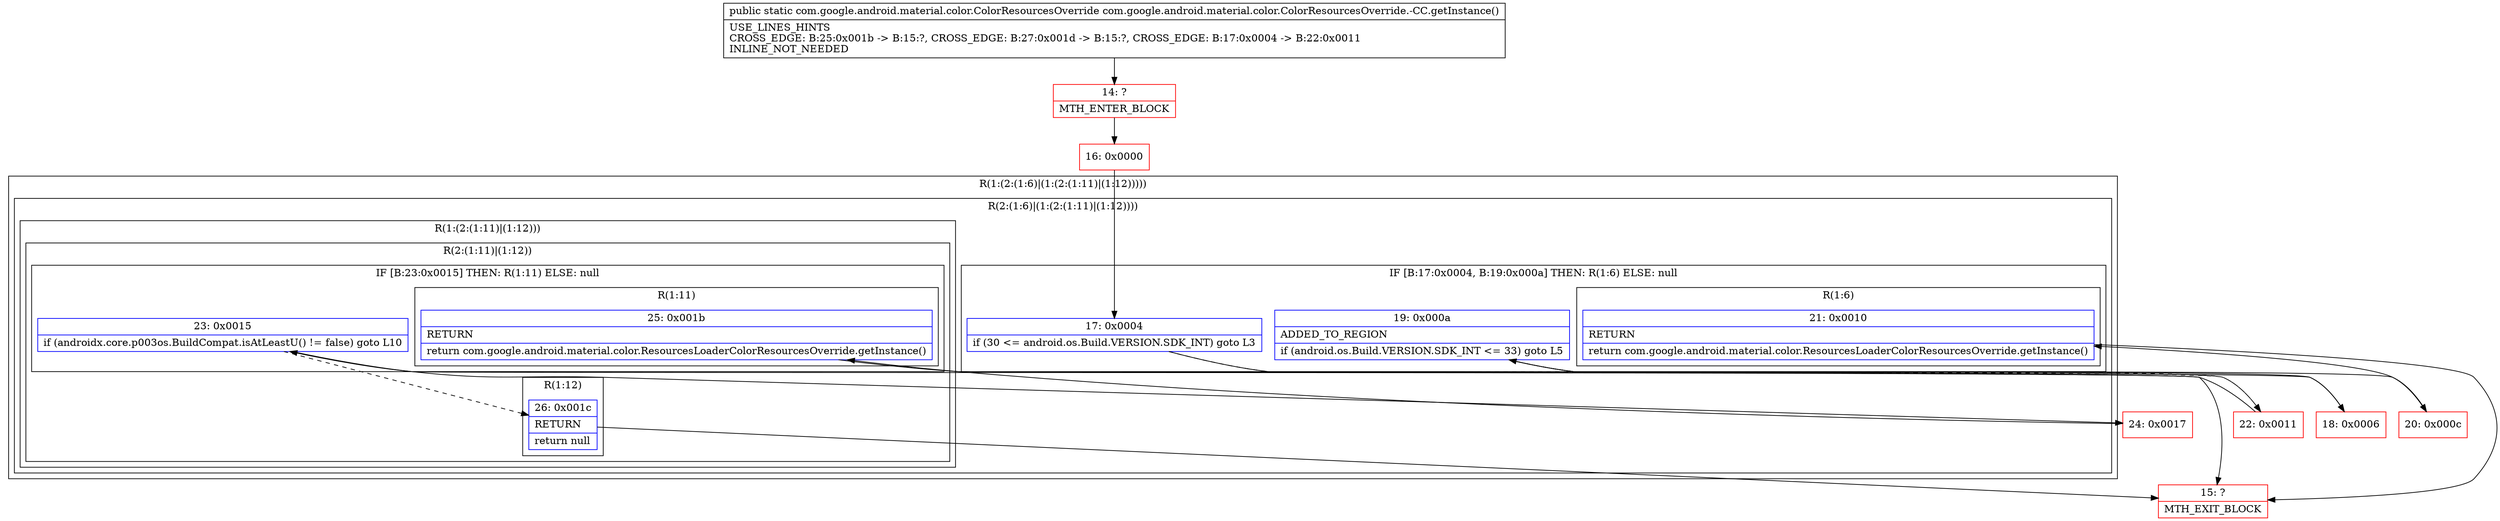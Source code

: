 digraph "CFG forcom.google.android.material.color.ColorResourcesOverride.\-CC.getInstance()Lcom\/google\/android\/material\/color\/ColorResourcesOverride;" {
subgraph cluster_Region_994626620 {
label = "R(1:(2:(1:6)|(1:(2:(1:11)|(1:12)))))";
node [shape=record,color=blue];
subgraph cluster_Region_1758122354 {
label = "R(2:(1:6)|(1:(2:(1:11)|(1:12))))";
node [shape=record,color=blue];
subgraph cluster_IfRegion_1258432641 {
label = "IF [B:17:0x0004, B:19:0x000a] THEN: R(1:6) ELSE: null";
node [shape=record,color=blue];
Node_17 [shape=record,label="{17\:\ 0x0004|if (30 \<= android.os.Build.VERSION.SDK_INT) goto L3\l}"];
Node_19 [shape=record,label="{19\:\ 0x000a|ADDED_TO_REGION\l|if (android.os.Build.VERSION.SDK_INT \<= 33) goto L5\l}"];
subgraph cluster_Region_830336411 {
label = "R(1:6)";
node [shape=record,color=blue];
Node_21 [shape=record,label="{21\:\ 0x0010|RETURN\l|return com.google.android.material.color.ResourcesLoaderColorResourcesOverride.getInstance()\l}"];
}
}
subgraph cluster_Region_1286209188 {
label = "R(1:(2:(1:11)|(1:12)))";
node [shape=record,color=blue];
subgraph cluster_Region_1918301954 {
label = "R(2:(1:11)|(1:12))";
node [shape=record,color=blue];
subgraph cluster_IfRegion_684363753 {
label = "IF [B:23:0x0015] THEN: R(1:11) ELSE: null";
node [shape=record,color=blue];
Node_23 [shape=record,label="{23\:\ 0x0015|if (androidx.core.p003os.BuildCompat.isAtLeastU() != false) goto L10\l}"];
subgraph cluster_Region_1988472414 {
label = "R(1:11)";
node [shape=record,color=blue];
Node_25 [shape=record,label="{25\:\ 0x001b|RETURN\l|return com.google.android.material.color.ResourcesLoaderColorResourcesOverride.getInstance()\l}"];
}
}
subgraph cluster_Region_1977230068 {
label = "R(1:12)";
node [shape=record,color=blue];
Node_26 [shape=record,label="{26\:\ 0x001c|RETURN\l|return null\l}"];
}
}
}
}
}
Node_14 [shape=record,color=red,label="{14\:\ ?|MTH_ENTER_BLOCK\l}"];
Node_16 [shape=record,color=red,label="{16\:\ 0x0000}"];
Node_18 [shape=record,color=red,label="{18\:\ 0x0006}"];
Node_20 [shape=record,color=red,label="{20\:\ 0x000c}"];
Node_15 [shape=record,color=red,label="{15\:\ ?|MTH_EXIT_BLOCK\l}"];
Node_22 [shape=record,color=red,label="{22\:\ 0x0011}"];
Node_24 [shape=record,color=red,label="{24\:\ 0x0017}"];
MethodNode[shape=record,label="{public static com.google.android.material.color.ColorResourcesOverride com.google.android.material.color.ColorResourcesOverride.\-CC.getInstance()  | USE_LINES_HINTS\lCROSS_EDGE: B:25:0x001b \-\> B:15:?, CROSS_EDGE: B:27:0x001d \-\> B:15:?, CROSS_EDGE: B:17:0x0004 \-\> B:22:0x0011\lINLINE_NOT_NEEDED\l}"];
MethodNode -> Node_14;Node_17 -> Node_18;
Node_17 -> Node_22[style=dashed];
Node_19 -> Node_20;
Node_19 -> Node_22[style=dashed];
Node_21 -> Node_15;
Node_23 -> Node_24;
Node_23 -> Node_26[style=dashed];
Node_25 -> Node_15;
Node_26 -> Node_15;
Node_14 -> Node_16;
Node_16 -> Node_17;
Node_18 -> Node_19;
Node_20 -> Node_21;
Node_22 -> Node_23;
Node_24 -> Node_25;
}

